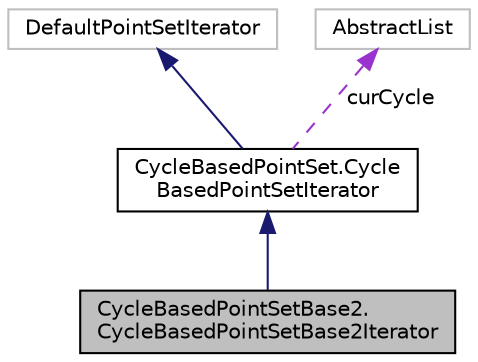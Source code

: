 digraph "CycleBasedPointSetBase2.CycleBasedPointSetBase2Iterator"
{
 // INTERACTIVE_SVG=YES
  bgcolor="transparent";
  edge [fontname="Helvetica",fontsize="10",labelfontname="Helvetica",labelfontsize="10"];
  node [fontname="Helvetica",fontsize="10",shape=record];
  Node3 [label="CycleBasedPointSetBase2.\lCycleBasedPointSetBase2Iterator",height=0.2,width=0.4,color="black", fillcolor="grey75", style="filled", fontcolor="black"];
  Node4 -> Node3 [dir="back",color="midnightblue",fontsize="10",style="solid",fontname="Helvetica"];
  Node4 [label="CycleBasedPointSet.Cycle\lBasedPointSetIterator",height=0.2,width=0.4,color="black",URL="$db/d7f/classumontreal_1_1ssj_1_1hups_1_1CycleBasedPointSet_1_1CycleBasedPointSetIterator.html"];
  Node5 -> Node4 [dir="back",color="midnightblue",fontsize="10",style="solid",fontname="Helvetica"];
  Node5 [label="DefaultPointSetIterator",height=0.2,width=0.4,color="grey75"];
  Node6 -> Node4 [dir="back",color="darkorchid3",fontsize="10",style="dashed",label=" curCycle" ,fontname="Helvetica"];
  Node6 [label="AbstractList",height=0.2,width=0.4,color="grey75"];
}

